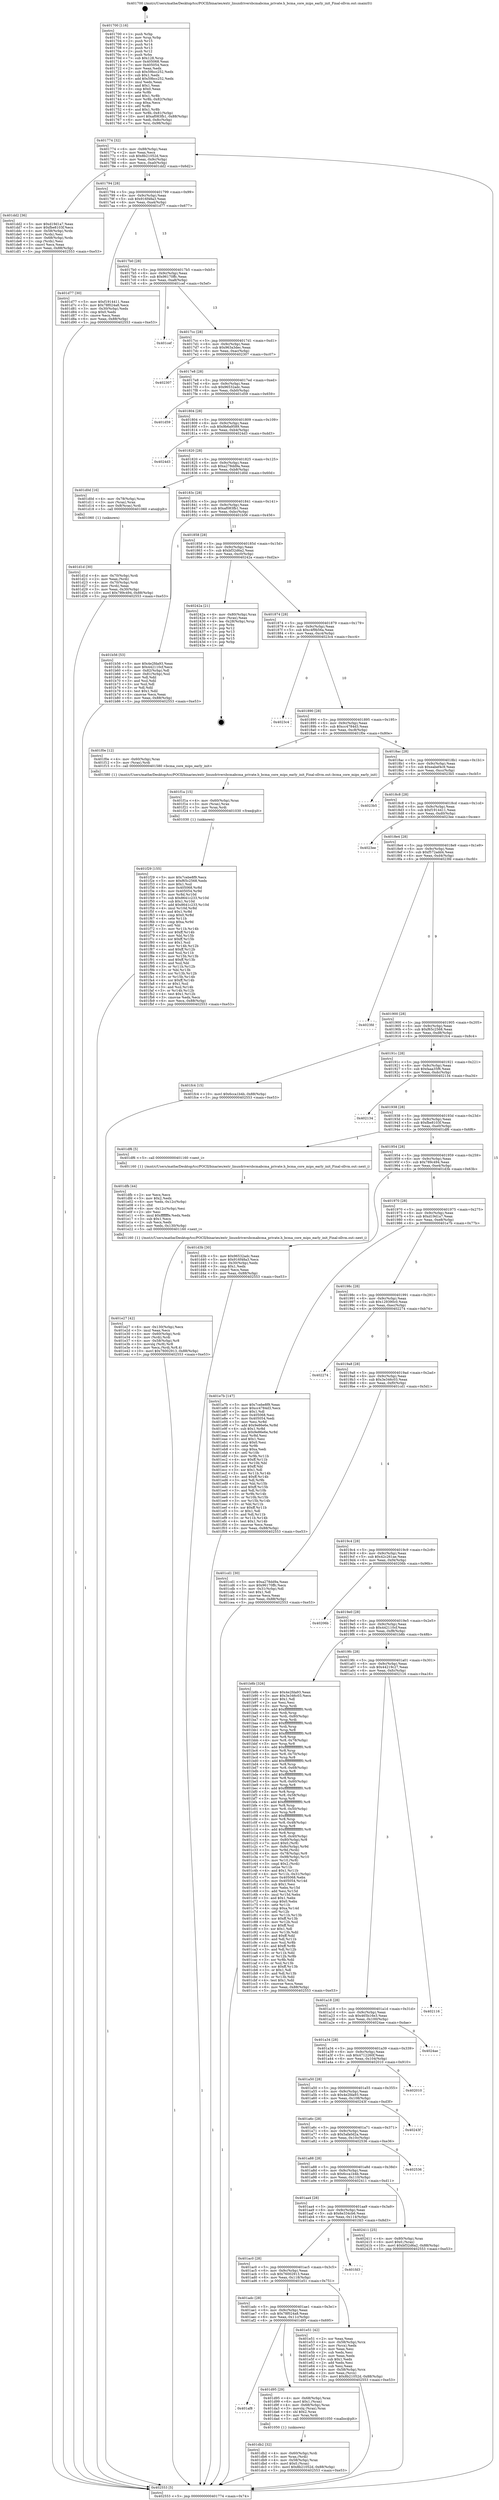 digraph "0x401700" {
  label = "0x401700 (/mnt/c/Users/mathe/Desktop/tcc/POCII/binaries/extr_linuxdriversbcmabcma_private.h_bcma_core_mips_early_init_Final-ollvm.out::main(0))"
  labelloc = "t"
  node[shape=record]

  Entry [label="",width=0.3,height=0.3,shape=circle,fillcolor=black,style=filled]
  "0x401774" [label="{
     0x401774 [32]\l
     | [instrs]\l
     &nbsp;&nbsp;0x401774 \<+6\>: mov -0x88(%rbp),%eax\l
     &nbsp;&nbsp;0x40177a \<+2\>: mov %eax,%ecx\l
     &nbsp;&nbsp;0x40177c \<+6\>: sub $0x8b21052d,%ecx\l
     &nbsp;&nbsp;0x401782 \<+6\>: mov %eax,-0x9c(%rbp)\l
     &nbsp;&nbsp;0x401788 \<+6\>: mov %ecx,-0xa0(%rbp)\l
     &nbsp;&nbsp;0x40178e \<+6\>: je 0000000000401dd2 \<main+0x6d2\>\l
  }"]
  "0x401dd2" [label="{
     0x401dd2 [36]\l
     | [instrs]\l
     &nbsp;&nbsp;0x401dd2 \<+5\>: mov $0xd19d1a7,%eax\l
     &nbsp;&nbsp;0x401dd7 \<+5\>: mov $0xfbe8103f,%ecx\l
     &nbsp;&nbsp;0x401ddc \<+4\>: mov -0x58(%rbp),%rdx\l
     &nbsp;&nbsp;0x401de0 \<+2\>: mov (%rdx),%esi\l
     &nbsp;&nbsp;0x401de2 \<+4\>: mov -0x68(%rbp),%rdx\l
     &nbsp;&nbsp;0x401de6 \<+2\>: cmp (%rdx),%esi\l
     &nbsp;&nbsp;0x401de8 \<+3\>: cmovl %ecx,%eax\l
     &nbsp;&nbsp;0x401deb \<+6\>: mov %eax,-0x88(%rbp)\l
     &nbsp;&nbsp;0x401df1 \<+5\>: jmp 0000000000402553 \<main+0xe53\>\l
  }"]
  "0x401794" [label="{
     0x401794 [28]\l
     | [instrs]\l
     &nbsp;&nbsp;0x401794 \<+5\>: jmp 0000000000401799 \<main+0x99\>\l
     &nbsp;&nbsp;0x401799 \<+6\>: mov -0x9c(%rbp),%eax\l
     &nbsp;&nbsp;0x40179f \<+5\>: sub $0x916f48a3,%eax\l
     &nbsp;&nbsp;0x4017a4 \<+6\>: mov %eax,-0xa4(%rbp)\l
     &nbsp;&nbsp;0x4017aa \<+6\>: je 0000000000401d77 \<main+0x677\>\l
  }"]
  Exit [label="",width=0.3,height=0.3,shape=circle,fillcolor=black,style=filled,peripheries=2]
  "0x401d77" [label="{
     0x401d77 [30]\l
     | [instrs]\l
     &nbsp;&nbsp;0x401d77 \<+5\>: mov $0xf1914411,%eax\l
     &nbsp;&nbsp;0x401d7c \<+5\>: mov $0x78f024a8,%ecx\l
     &nbsp;&nbsp;0x401d81 \<+3\>: mov -0x30(%rbp),%edx\l
     &nbsp;&nbsp;0x401d84 \<+3\>: cmp $0x0,%edx\l
     &nbsp;&nbsp;0x401d87 \<+3\>: cmove %ecx,%eax\l
     &nbsp;&nbsp;0x401d8a \<+6\>: mov %eax,-0x88(%rbp)\l
     &nbsp;&nbsp;0x401d90 \<+5\>: jmp 0000000000402553 \<main+0xe53\>\l
  }"]
  "0x4017b0" [label="{
     0x4017b0 [28]\l
     | [instrs]\l
     &nbsp;&nbsp;0x4017b0 \<+5\>: jmp 00000000004017b5 \<main+0xb5\>\l
     &nbsp;&nbsp;0x4017b5 \<+6\>: mov -0x9c(%rbp),%eax\l
     &nbsp;&nbsp;0x4017bb \<+5\>: sub $0x96170ffc,%eax\l
     &nbsp;&nbsp;0x4017c0 \<+6\>: mov %eax,-0xa8(%rbp)\l
     &nbsp;&nbsp;0x4017c6 \<+6\>: je 0000000000401cef \<main+0x5ef\>\l
  }"]
  "0x401f29" [label="{
     0x401f29 [155]\l
     | [instrs]\l
     &nbsp;&nbsp;0x401f29 \<+5\>: mov $0x7cebe8f9,%ecx\l
     &nbsp;&nbsp;0x401f2e \<+5\>: mov $0xf65c2568,%edx\l
     &nbsp;&nbsp;0x401f33 \<+3\>: mov $0x1,%sil\l
     &nbsp;&nbsp;0x401f36 \<+8\>: mov 0x405068,%r8d\l
     &nbsp;&nbsp;0x401f3e \<+8\>: mov 0x405054,%r9d\l
     &nbsp;&nbsp;0x401f46 \<+3\>: mov %r8d,%r10d\l
     &nbsp;&nbsp;0x401f49 \<+7\>: sub $0x8641c233,%r10d\l
     &nbsp;&nbsp;0x401f50 \<+4\>: sub $0x1,%r10d\l
     &nbsp;&nbsp;0x401f54 \<+7\>: add $0x8641c233,%r10d\l
     &nbsp;&nbsp;0x401f5b \<+4\>: imul %r10d,%r8d\l
     &nbsp;&nbsp;0x401f5f \<+4\>: and $0x1,%r8d\l
     &nbsp;&nbsp;0x401f63 \<+4\>: cmp $0x0,%r8d\l
     &nbsp;&nbsp;0x401f67 \<+4\>: sete %r11b\l
     &nbsp;&nbsp;0x401f6b \<+4\>: cmp $0xa,%r9d\l
     &nbsp;&nbsp;0x401f6f \<+3\>: setl %bl\l
     &nbsp;&nbsp;0x401f72 \<+3\>: mov %r11b,%r14b\l
     &nbsp;&nbsp;0x401f75 \<+4\>: xor $0xff,%r14b\l
     &nbsp;&nbsp;0x401f79 \<+3\>: mov %bl,%r15b\l
     &nbsp;&nbsp;0x401f7c \<+4\>: xor $0xff,%r15b\l
     &nbsp;&nbsp;0x401f80 \<+4\>: xor $0x1,%sil\l
     &nbsp;&nbsp;0x401f84 \<+3\>: mov %r14b,%r12b\l
     &nbsp;&nbsp;0x401f87 \<+4\>: and $0xff,%r12b\l
     &nbsp;&nbsp;0x401f8b \<+3\>: and %sil,%r11b\l
     &nbsp;&nbsp;0x401f8e \<+3\>: mov %r15b,%r13b\l
     &nbsp;&nbsp;0x401f91 \<+4\>: and $0xff,%r13b\l
     &nbsp;&nbsp;0x401f95 \<+3\>: and %sil,%bl\l
     &nbsp;&nbsp;0x401f98 \<+3\>: or %r11b,%r12b\l
     &nbsp;&nbsp;0x401f9b \<+3\>: or %bl,%r13b\l
     &nbsp;&nbsp;0x401f9e \<+3\>: xor %r13b,%r12b\l
     &nbsp;&nbsp;0x401fa1 \<+3\>: or %r15b,%r14b\l
     &nbsp;&nbsp;0x401fa4 \<+4\>: xor $0xff,%r14b\l
     &nbsp;&nbsp;0x401fa8 \<+4\>: or $0x1,%sil\l
     &nbsp;&nbsp;0x401fac \<+3\>: and %sil,%r14b\l
     &nbsp;&nbsp;0x401faf \<+3\>: or %r14b,%r12b\l
     &nbsp;&nbsp;0x401fb2 \<+4\>: test $0x1,%r12b\l
     &nbsp;&nbsp;0x401fb6 \<+3\>: cmovne %edx,%ecx\l
     &nbsp;&nbsp;0x401fb9 \<+6\>: mov %ecx,-0x88(%rbp)\l
     &nbsp;&nbsp;0x401fbf \<+5\>: jmp 0000000000402553 \<main+0xe53\>\l
  }"]
  "0x401cef" [label="{
     0x401cef\l
  }", style=dashed]
  "0x4017cc" [label="{
     0x4017cc [28]\l
     | [instrs]\l
     &nbsp;&nbsp;0x4017cc \<+5\>: jmp 00000000004017d1 \<main+0xd1\>\l
     &nbsp;&nbsp;0x4017d1 \<+6\>: mov -0x9c(%rbp),%eax\l
     &nbsp;&nbsp;0x4017d7 \<+5\>: sub $0x963a3dec,%eax\l
     &nbsp;&nbsp;0x4017dc \<+6\>: mov %eax,-0xac(%rbp)\l
     &nbsp;&nbsp;0x4017e2 \<+6\>: je 0000000000402307 \<main+0xc07\>\l
  }"]
  "0x401f1a" [label="{
     0x401f1a [15]\l
     | [instrs]\l
     &nbsp;&nbsp;0x401f1a \<+4\>: mov -0x60(%rbp),%rax\l
     &nbsp;&nbsp;0x401f1e \<+3\>: mov (%rax),%rax\l
     &nbsp;&nbsp;0x401f21 \<+3\>: mov %rax,%rdi\l
     &nbsp;&nbsp;0x401f24 \<+5\>: call 0000000000401030 \<free@plt\>\l
     | [calls]\l
     &nbsp;&nbsp;0x401030 \{1\} (unknown)\l
  }"]
  "0x402307" [label="{
     0x402307\l
  }", style=dashed]
  "0x4017e8" [label="{
     0x4017e8 [28]\l
     | [instrs]\l
     &nbsp;&nbsp;0x4017e8 \<+5\>: jmp 00000000004017ed \<main+0xed\>\l
     &nbsp;&nbsp;0x4017ed \<+6\>: mov -0x9c(%rbp),%eax\l
     &nbsp;&nbsp;0x4017f3 \<+5\>: sub $0x96532adc,%eax\l
     &nbsp;&nbsp;0x4017f8 \<+6\>: mov %eax,-0xb0(%rbp)\l
     &nbsp;&nbsp;0x4017fe \<+6\>: je 0000000000401d59 \<main+0x659\>\l
  }"]
  "0x401e27" [label="{
     0x401e27 [42]\l
     | [instrs]\l
     &nbsp;&nbsp;0x401e27 \<+6\>: mov -0x130(%rbp),%ecx\l
     &nbsp;&nbsp;0x401e2d \<+3\>: imul %eax,%ecx\l
     &nbsp;&nbsp;0x401e30 \<+4\>: mov -0x60(%rbp),%rdi\l
     &nbsp;&nbsp;0x401e34 \<+3\>: mov (%rdi),%rdi\l
     &nbsp;&nbsp;0x401e37 \<+4\>: mov -0x58(%rbp),%r8\l
     &nbsp;&nbsp;0x401e3b \<+3\>: movslq (%r8),%r8\l
     &nbsp;&nbsp;0x401e3e \<+4\>: mov %ecx,(%rdi,%r8,4)\l
     &nbsp;&nbsp;0x401e42 \<+10\>: movl $0x76002913,-0x88(%rbp)\l
     &nbsp;&nbsp;0x401e4c \<+5\>: jmp 0000000000402553 \<main+0xe53\>\l
  }"]
  "0x401d59" [label="{
     0x401d59\l
  }", style=dashed]
  "0x401804" [label="{
     0x401804 [28]\l
     | [instrs]\l
     &nbsp;&nbsp;0x401804 \<+5\>: jmp 0000000000401809 \<main+0x109\>\l
     &nbsp;&nbsp;0x401809 \<+6\>: mov -0x9c(%rbp),%eax\l
     &nbsp;&nbsp;0x40180f \<+5\>: sub $0x9b6a9589,%eax\l
     &nbsp;&nbsp;0x401814 \<+6\>: mov %eax,-0xb4(%rbp)\l
     &nbsp;&nbsp;0x40181a \<+6\>: je 00000000004024d3 \<main+0xdd3\>\l
  }"]
  "0x401dfb" [label="{
     0x401dfb [44]\l
     | [instrs]\l
     &nbsp;&nbsp;0x401dfb \<+2\>: xor %ecx,%ecx\l
     &nbsp;&nbsp;0x401dfd \<+5\>: mov $0x2,%edx\l
     &nbsp;&nbsp;0x401e02 \<+6\>: mov %edx,-0x12c(%rbp)\l
     &nbsp;&nbsp;0x401e08 \<+1\>: cltd\l
     &nbsp;&nbsp;0x401e09 \<+6\>: mov -0x12c(%rbp),%esi\l
     &nbsp;&nbsp;0x401e0f \<+2\>: idiv %esi\l
     &nbsp;&nbsp;0x401e11 \<+6\>: imul $0xfffffffe,%edx,%edx\l
     &nbsp;&nbsp;0x401e17 \<+3\>: sub $0x1,%ecx\l
     &nbsp;&nbsp;0x401e1a \<+2\>: sub %ecx,%edx\l
     &nbsp;&nbsp;0x401e1c \<+6\>: mov %edx,-0x130(%rbp)\l
     &nbsp;&nbsp;0x401e22 \<+5\>: call 0000000000401160 \<next_i\>\l
     | [calls]\l
     &nbsp;&nbsp;0x401160 \{1\} (/mnt/c/Users/mathe/Desktop/tcc/POCII/binaries/extr_linuxdriversbcmabcma_private.h_bcma_core_mips_early_init_Final-ollvm.out::next_i)\l
  }"]
  "0x4024d3" [label="{
     0x4024d3\l
  }", style=dashed]
  "0x401820" [label="{
     0x401820 [28]\l
     | [instrs]\l
     &nbsp;&nbsp;0x401820 \<+5\>: jmp 0000000000401825 \<main+0x125\>\l
     &nbsp;&nbsp;0x401825 \<+6\>: mov -0x9c(%rbp),%eax\l
     &nbsp;&nbsp;0x40182b \<+5\>: sub $0xa278dd9a,%eax\l
     &nbsp;&nbsp;0x401830 \<+6\>: mov %eax,-0xb8(%rbp)\l
     &nbsp;&nbsp;0x401836 \<+6\>: je 0000000000401d0d \<main+0x60d\>\l
  }"]
  "0x401db2" [label="{
     0x401db2 [32]\l
     | [instrs]\l
     &nbsp;&nbsp;0x401db2 \<+4\>: mov -0x60(%rbp),%rdi\l
     &nbsp;&nbsp;0x401db6 \<+3\>: mov %rax,(%rdi)\l
     &nbsp;&nbsp;0x401db9 \<+4\>: mov -0x58(%rbp),%rax\l
     &nbsp;&nbsp;0x401dbd \<+6\>: movl $0x0,(%rax)\l
     &nbsp;&nbsp;0x401dc3 \<+10\>: movl $0x8b21052d,-0x88(%rbp)\l
     &nbsp;&nbsp;0x401dcd \<+5\>: jmp 0000000000402553 \<main+0xe53\>\l
  }"]
  "0x401d0d" [label="{
     0x401d0d [16]\l
     | [instrs]\l
     &nbsp;&nbsp;0x401d0d \<+4\>: mov -0x78(%rbp),%rax\l
     &nbsp;&nbsp;0x401d11 \<+3\>: mov (%rax),%rax\l
     &nbsp;&nbsp;0x401d14 \<+4\>: mov 0x8(%rax),%rdi\l
     &nbsp;&nbsp;0x401d18 \<+5\>: call 0000000000401060 \<atoi@plt\>\l
     | [calls]\l
     &nbsp;&nbsp;0x401060 \{1\} (unknown)\l
  }"]
  "0x40183c" [label="{
     0x40183c [28]\l
     | [instrs]\l
     &nbsp;&nbsp;0x40183c \<+5\>: jmp 0000000000401841 \<main+0x141\>\l
     &nbsp;&nbsp;0x401841 \<+6\>: mov -0x9c(%rbp),%eax\l
     &nbsp;&nbsp;0x401847 \<+5\>: sub $0xaf083fb1,%eax\l
     &nbsp;&nbsp;0x40184c \<+6\>: mov %eax,-0xbc(%rbp)\l
     &nbsp;&nbsp;0x401852 \<+6\>: je 0000000000401b56 \<main+0x456\>\l
  }"]
  "0x401af8" [label="{
     0x401af8\l
  }", style=dashed]
  "0x401b56" [label="{
     0x401b56 [53]\l
     | [instrs]\l
     &nbsp;&nbsp;0x401b56 \<+5\>: mov $0x4e2fda93,%eax\l
     &nbsp;&nbsp;0x401b5b \<+5\>: mov $0x442110cf,%ecx\l
     &nbsp;&nbsp;0x401b60 \<+6\>: mov -0x82(%rbp),%dl\l
     &nbsp;&nbsp;0x401b66 \<+7\>: mov -0x81(%rbp),%sil\l
     &nbsp;&nbsp;0x401b6d \<+3\>: mov %dl,%dil\l
     &nbsp;&nbsp;0x401b70 \<+3\>: and %sil,%dil\l
     &nbsp;&nbsp;0x401b73 \<+3\>: xor %sil,%dl\l
     &nbsp;&nbsp;0x401b76 \<+3\>: or %dl,%dil\l
     &nbsp;&nbsp;0x401b79 \<+4\>: test $0x1,%dil\l
     &nbsp;&nbsp;0x401b7d \<+3\>: cmovne %ecx,%eax\l
     &nbsp;&nbsp;0x401b80 \<+6\>: mov %eax,-0x88(%rbp)\l
     &nbsp;&nbsp;0x401b86 \<+5\>: jmp 0000000000402553 \<main+0xe53\>\l
  }"]
  "0x401858" [label="{
     0x401858 [28]\l
     | [instrs]\l
     &nbsp;&nbsp;0x401858 \<+5\>: jmp 000000000040185d \<main+0x15d\>\l
     &nbsp;&nbsp;0x40185d \<+6\>: mov -0x9c(%rbp),%eax\l
     &nbsp;&nbsp;0x401863 \<+5\>: sub $0xbf32d6a2,%eax\l
     &nbsp;&nbsp;0x401868 \<+6\>: mov %eax,-0xc0(%rbp)\l
     &nbsp;&nbsp;0x40186e \<+6\>: je 000000000040242a \<main+0xd2a\>\l
  }"]
  "0x402553" [label="{
     0x402553 [5]\l
     | [instrs]\l
     &nbsp;&nbsp;0x402553 \<+5\>: jmp 0000000000401774 \<main+0x74\>\l
  }"]
  "0x401700" [label="{
     0x401700 [116]\l
     | [instrs]\l
     &nbsp;&nbsp;0x401700 \<+1\>: push %rbp\l
     &nbsp;&nbsp;0x401701 \<+3\>: mov %rsp,%rbp\l
     &nbsp;&nbsp;0x401704 \<+2\>: push %r15\l
     &nbsp;&nbsp;0x401706 \<+2\>: push %r14\l
     &nbsp;&nbsp;0x401708 \<+2\>: push %r13\l
     &nbsp;&nbsp;0x40170a \<+2\>: push %r12\l
     &nbsp;&nbsp;0x40170c \<+1\>: push %rbx\l
     &nbsp;&nbsp;0x40170d \<+7\>: sub $0x128,%rsp\l
     &nbsp;&nbsp;0x401714 \<+7\>: mov 0x405068,%eax\l
     &nbsp;&nbsp;0x40171b \<+7\>: mov 0x405054,%ecx\l
     &nbsp;&nbsp;0x401722 \<+2\>: mov %eax,%edx\l
     &nbsp;&nbsp;0x401724 \<+6\>: sub $0x59bcc252,%edx\l
     &nbsp;&nbsp;0x40172a \<+3\>: sub $0x1,%edx\l
     &nbsp;&nbsp;0x40172d \<+6\>: add $0x59bcc252,%edx\l
     &nbsp;&nbsp;0x401733 \<+3\>: imul %edx,%eax\l
     &nbsp;&nbsp;0x401736 \<+3\>: and $0x1,%eax\l
     &nbsp;&nbsp;0x401739 \<+3\>: cmp $0x0,%eax\l
     &nbsp;&nbsp;0x40173c \<+4\>: sete %r8b\l
     &nbsp;&nbsp;0x401740 \<+4\>: and $0x1,%r8b\l
     &nbsp;&nbsp;0x401744 \<+7\>: mov %r8b,-0x82(%rbp)\l
     &nbsp;&nbsp;0x40174b \<+3\>: cmp $0xa,%ecx\l
     &nbsp;&nbsp;0x40174e \<+4\>: setl %r8b\l
     &nbsp;&nbsp;0x401752 \<+4\>: and $0x1,%r8b\l
     &nbsp;&nbsp;0x401756 \<+7\>: mov %r8b,-0x81(%rbp)\l
     &nbsp;&nbsp;0x40175d \<+10\>: movl $0xaf083fb1,-0x88(%rbp)\l
     &nbsp;&nbsp;0x401767 \<+6\>: mov %edi,-0x8c(%rbp)\l
     &nbsp;&nbsp;0x40176d \<+7\>: mov %rsi,-0x98(%rbp)\l
  }"]
  "0x401d95" [label="{
     0x401d95 [29]\l
     | [instrs]\l
     &nbsp;&nbsp;0x401d95 \<+4\>: mov -0x68(%rbp),%rax\l
     &nbsp;&nbsp;0x401d99 \<+6\>: movl $0x1,(%rax)\l
     &nbsp;&nbsp;0x401d9f \<+4\>: mov -0x68(%rbp),%rax\l
     &nbsp;&nbsp;0x401da3 \<+3\>: movslq (%rax),%rax\l
     &nbsp;&nbsp;0x401da6 \<+4\>: shl $0x2,%rax\l
     &nbsp;&nbsp;0x401daa \<+3\>: mov %rax,%rdi\l
     &nbsp;&nbsp;0x401dad \<+5\>: call 0000000000401050 \<malloc@plt\>\l
     | [calls]\l
     &nbsp;&nbsp;0x401050 \{1\} (unknown)\l
  }"]
  "0x40242a" [label="{
     0x40242a [21]\l
     | [instrs]\l
     &nbsp;&nbsp;0x40242a \<+4\>: mov -0x80(%rbp),%rax\l
     &nbsp;&nbsp;0x40242e \<+2\>: mov (%rax),%eax\l
     &nbsp;&nbsp;0x402430 \<+4\>: lea -0x28(%rbp),%rsp\l
     &nbsp;&nbsp;0x402434 \<+1\>: pop %rbx\l
     &nbsp;&nbsp;0x402435 \<+2\>: pop %r12\l
     &nbsp;&nbsp;0x402437 \<+2\>: pop %r13\l
     &nbsp;&nbsp;0x402439 \<+2\>: pop %r14\l
     &nbsp;&nbsp;0x40243b \<+2\>: pop %r15\l
     &nbsp;&nbsp;0x40243d \<+1\>: pop %rbp\l
     &nbsp;&nbsp;0x40243e \<+1\>: ret\l
  }"]
  "0x401874" [label="{
     0x401874 [28]\l
     | [instrs]\l
     &nbsp;&nbsp;0x401874 \<+5\>: jmp 0000000000401879 \<main+0x179\>\l
     &nbsp;&nbsp;0x401879 \<+6\>: mov -0x9c(%rbp),%eax\l
     &nbsp;&nbsp;0x40187f \<+5\>: sub $0xc4f9b56a,%eax\l
     &nbsp;&nbsp;0x401884 \<+6\>: mov %eax,-0xc4(%rbp)\l
     &nbsp;&nbsp;0x40188a \<+6\>: je 00000000004023c4 \<main+0xcc4\>\l
  }"]
  "0x401adc" [label="{
     0x401adc [28]\l
     | [instrs]\l
     &nbsp;&nbsp;0x401adc \<+5\>: jmp 0000000000401ae1 \<main+0x3e1\>\l
     &nbsp;&nbsp;0x401ae1 \<+6\>: mov -0x9c(%rbp),%eax\l
     &nbsp;&nbsp;0x401ae7 \<+5\>: sub $0x78f024a8,%eax\l
     &nbsp;&nbsp;0x401aec \<+6\>: mov %eax,-0x11c(%rbp)\l
     &nbsp;&nbsp;0x401af2 \<+6\>: je 0000000000401d95 \<main+0x695\>\l
  }"]
  "0x4023c4" [label="{
     0x4023c4\l
  }", style=dashed]
  "0x401890" [label="{
     0x401890 [28]\l
     | [instrs]\l
     &nbsp;&nbsp;0x401890 \<+5\>: jmp 0000000000401895 \<main+0x195\>\l
     &nbsp;&nbsp;0x401895 \<+6\>: mov -0x9c(%rbp),%eax\l
     &nbsp;&nbsp;0x40189b \<+5\>: sub $0xcc4784d3,%eax\l
     &nbsp;&nbsp;0x4018a0 \<+6\>: mov %eax,-0xc8(%rbp)\l
     &nbsp;&nbsp;0x4018a6 \<+6\>: je 0000000000401f0e \<main+0x80e\>\l
  }"]
  "0x401e51" [label="{
     0x401e51 [42]\l
     | [instrs]\l
     &nbsp;&nbsp;0x401e51 \<+2\>: xor %eax,%eax\l
     &nbsp;&nbsp;0x401e53 \<+4\>: mov -0x58(%rbp),%rcx\l
     &nbsp;&nbsp;0x401e57 \<+2\>: mov (%rcx),%edx\l
     &nbsp;&nbsp;0x401e59 \<+2\>: mov %eax,%esi\l
     &nbsp;&nbsp;0x401e5b \<+2\>: sub %edx,%esi\l
     &nbsp;&nbsp;0x401e5d \<+2\>: mov %eax,%edx\l
     &nbsp;&nbsp;0x401e5f \<+3\>: sub $0x1,%edx\l
     &nbsp;&nbsp;0x401e62 \<+2\>: add %edx,%esi\l
     &nbsp;&nbsp;0x401e64 \<+2\>: sub %esi,%eax\l
     &nbsp;&nbsp;0x401e66 \<+4\>: mov -0x58(%rbp),%rcx\l
     &nbsp;&nbsp;0x401e6a \<+2\>: mov %eax,(%rcx)\l
     &nbsp;&nbsp;0x401e6c \<+10\>: movl $0x8b21052d,-0x88(%rbp)\l
     &nbsp;&nbsp;0x401e76 \<+5\>: jmp 0000000000402553 \<main+0xe53\>\l
  }"]
  "0x401f0e" [label="{
     0x401f0e [12]\l
     | [instrs]\l
     &nbsp;&nbsp;0x401f0e \<+4\>: mov -0x60(%rbp),%rax\l
     &nbsp;&nbsp;0x401f12 \<+3\>: mov (%rax),%rdi\l
     &nbsp;&nbsp;0x401f15 \<+5\>: call 0000000000401580 \<bcma_core_mips_early_init\>\l
     | [calls]\l
     &nbsp;&nbsp;0x401580 \{1\} (/mnt/c/Users/mathe/Desktop/tcc/POCII/binaries/extr_linuxdriversbcmabcma_private.h_bcma_core_mips_early_init_Final-ollvm.out::bcma_core_mips_early_init)\l
  }"]
  "0x4018ac" [label="{
     0x4018ac [28]\l
     | [instrs]\l
     &nbsp;&nbsp;0x4018ac \<+5\>: jmp 00000000004018b1 \<main+0x1b1\>\l
     &nbsp;&nbsp;0x4018b1 \<+6\>: mov -0x9c(%rbp),%eax\l
     &nbsp;&nbsp;0x4018b7 \<+5\>: sub $0xeabef4c9,%eax\l
     &nbsp;&nbsp;0x4018bc \<+6\>: mov %eax,-0xcc(%rbp)\l
     &nbsp;&nbsp;0x4018c2 \<+6\>: je 00000000004023b5 \<main+0xcb5\>\l
  }"]
  "0x401ac0" [label="{
     0x401ac0 [28]\l
     | [instrs]\l
     &nbsp;&nbsp;0x401ac0 \<+5\>: jmp 0000000000401ac5 \<main+0x3c5\>\l
     &nbsp;&nbsp;0x401ac5 \<+6\>: mov -0x9c(%rbp),%eax\l
     &nbsp;&nbsp;0x401acb \<+5\>: sub $0x76002913,%eax\l
     &nbsp;&nbsp;0x401ad0 \<+6\>: mov %eax,-0x118(%rbp)\l
     &nbsp;&nbsp;0x401ad6 \<+6\>: je 0000000000401e51 \<main+0x751\>\l
  }"]
  "0x4023b5" [label="{
     0x4023b5\l
  }", style=dashed]
  "0x4018c8" [label="{
     0x4018c8 [28]\l
     | [instrs]\l
     &nbsp;&nbsp;0x4018c8 \<+5\>: jmp 00000000004018cd \<main+0x1cd\>\l
     &nbsp;&nbsp;0x4018cd \<+6\>: mov -0x9c(%rbp),%eax\l
     &nbsp;&nbsp;0x4018d3 \<+5\>: sub $0xf1914411,%eax\l
     &nbsp;&nbsp;0x4018d8 \<+6\>: mov %eax,-0xd0(%rbp)\l
     &nbsp;&nbsp;0x4018de \<+6\>: je 00000000004023ee \<main+0xcee\>\l
  }"]
  "0x401fd3" [label="{
     0x401fd3\l
  }", style=dashed]
  "0x4023ee" [label="{
     0x4023ee\l
  }", style=dashed]
  "0x4018e4" [label="{
     0x4018e4 [28]\l
     | [instrs]\l
     &nbsp;&nbsp;0x4018e4 \<+5\>: jmp 00000000004018e9 \<main+0x1e9\>\l
     &nbsp;&nbsp;0x4018e9 \<+6\>: mov -0x9c(%rbp),%eax\l
     &nbsp;&nbsp;0x4018ef \<+5\>: sub $0xf572add4,%eax\l
     &nbsp;&nbsp;0x4018f4 \<+6\>: mov %eax,-0xd4(%rbp)\l
     &nbsp;&nbsp;0x4018fa \<+6\>: je 00000000004023fd \<main+0xcfd\>\l
  }"]
  "0x401aa4" [label="{
     0x401aa4 [28]\l
     | [instrs]\l
     &nbsp;&nbsp;0x401aa4 \<+5\>: jmp 0000000000401aa9 \<main+0x3a9\>\l
     &nbsp;&nbsp;0x401aa9 \<+6\>: mov -0x9c(%rbp),%eax\l
     &nbsp;&nbsp;0x401aaf \<+5\>: sub $0x6e334cb6,%eax\l
     &nbsp;&nbsp;0x401ab4 \<+6\>: mov %eax,-0x114(%rbp)\l
     &nbsp;&nbsp;0x401aba \<+6\>: je 0000000000401fd3 \<main+0x8d3\>\l
  }"]
  "0x4023fd" [label="{
     0x4023fd\l
  }", style=dashed]
  "0x401900" [label="{
     0x401900 [28]\l
     | [instrs]\l
     &nbsp;&nbsp;0x401900 \<+5\>: jmp 0000000000401905 \<main+0x205\>\l
     &nbsp;&nbsp;0x401905 \<+6\>: mov -0x9c(%rbp),%eax\l
     &nbsp;&nbsp;0x40190b \<+5\>: sub $0xf65c2568,%eax\l
     &nbsp;&nbsp;0x401910 \<+6\>: mov %eax,-0xd8(%rbp)\l
     &nbsp;&nbsp;0x401916 \<+6\>: je 0000000000401fc4 \<main+0x8c4\>\l
  }"]
  "0x402411" [label="{
     0x402411 [25]\l
     | [instrs]\l
     &nbsp;&nbsp;0x402411 \<+4\>: mov -0x80(%rbp),%rax\l
     &nbsp;&nbsp;0x402415 \<+6\>: movl $0x0,(%rax)\l
     &nbsp;&nbsp;0x40241b \<+10\>: movl $0xbf32d6a2,-0x88(%rbp)\l
     &nbsp;&nbsp;0x402425 \<+5\>: jmp 0000000000402553 \<main+0xe53\>\l
  }"]
  "0x401fc4" [label="{
     0x401fc4 [15]\l
     | [instrs]\l
     &nbsp;&nbsp;0x401fc4 \<+10\>: movl $0x6cca1b4b,-0x88(%rbp)\l
     &nbsp;&nbsp;0x401fce \<+5\>: jmp 0000000000402553 \<main+0xe53\>\l
  }"]
  "0x40191c" [label="{
     0x40191c [28]\l
     | [instrs]\l
     &nbsp;&nbsp;0x40191c \<+5\>: jmp 0000000000401921 \<main+0x221\>\l
     &nbsp;&nbsp;0x401921 \<+6\>: mov -0x9c(%rbp),%eax\l
     &nbsp;&nbsp;0x401927 \<+5\>: sub $0xfaaa35f6,%eax\l
     &nbsp;&nbsp;0x40192c \<+6\>: mov %eax,-0xdc(%rbp)\l
     &nbsp;&nbsp;0x401932 \<+6\>: je 0000000000402134 \<main+0xa34\>\l
  }"]
  "0x401a88" [label="{
     0x401a88 [28]\l
     | [instrs]\l
     &nbsp;&nbsp;0x401a88 \<+5\>: jmp 0000000000401a8d \<main+0x38d\>\l
     &nbsp;&nbsp;0x401a8d \<+6\>: mov -0x9c(%rbp),%eax\l
     &nbsp;&nbsp;0x401a93 \<+5\>: sub $0x6cca1b4b,%eax\l
     &nbsp;&nbsp;0x401a98 \<+6\>: mov %eax,-0x110(%rbp)\l
     &nbsp;&nbsp;0x401a9e \<+6\>: je 0000000000402411 \<main+0xd11\>\l
  }"]
  "0x402134" [label="{
     0x402134\l
  }", style=dashed]
  "0x401938" [label="{
     0x401938 [28]\l
     | [instrs]\l
     &nbsp;&nbsp;0x401938 \<+5\>: jmp 000000000040193d \<main+0x23d\>\l
     &nbsp;&nbsp;0x40193d \<+6\>: mov -0x9c(%rbp),%eax\l
     &nbsp;&nbsp;0x401943 \<+5\>: sub $0xfbe8103f,%eax\l
     &nbsp;&nbsp;0x401948 \<+6\>: mov %eax,-0xe0(%rbp)\l
     &nbsp;&nbsp;0x40194e \<+6\>: je 0000000000401df6 \<main+0x6f6\>\l
  }"]
  "0x402536" [label="{
     0x402536\l
  }", style=dashed]
  "0x401df6" [label="{
     0x401df6 [5]\l
     | [instrs]\l
     &nbsp;&nbsp;0x401df6 \<+5\>: call 0000000000401160 \<next_i\>\l
     | [calls]\l
     &nbsp;&nbsp;0x401160 \{1\} (/mnt/c/Users/mathe/Desktop/tcc/POCII/binaries/extr_linuxdriversbcmabcma_private.h_bcma_core_mips_early_init_Final-ollvm.out::next_i)\l
  }"]
  "0x401954" [label="{
     0x401954 [28]\l
     | [instrs]\l
     &nbsp;&nbsp;0x401954 \<+5\>: jmp 0000000000401959 \<main+0x259\>\l
     &nbsp;&nbsp;0x401959 \<+6\>: mov -0x9c(%rbp),%eax\l
     &nbsp;&nbsp;0x40195f \<+5\>: sub $0x789c494,%eax\l
     &nbsp;&nbsp;0x401964 \<+6\>: mov %eax,-0xe4(%rbp)\l
     &nbsp;&nbsp;0x40196a \<+6\>: je 0000000000401d3b \<main+0x63b\>\l
  }"]
  "0x401a6c" [label="{
     0x401a6c [28]\l
     | [instrs]\l
     &nbsp;&nbsp;0x401a6c \<+5\>: jmp 0000000000401a71 \<main+0x371\>\l
     &nbsp;&nbsp;0x401a71 \<+6\>: mov -0x9c(%rbp),%eax\l
     &nbsp;&nbsp;0x401a77 \<+5\>: sub $0x5afa0d2a,%eax\l
     &nbsp;&nbsp;0x401a7c \<+6\>: mov %eax,-0x10c(%rbp)\l
     &nbsp;&nbsp;0x401a82 \<+6\>: je 0000000000402536 \<main+0xe36\>\l
  }"]
  "0x401d3b" [label="{
     0x401d3b [30]\l
     | [instrs]\l
     &nbsp;&nbsp;0x401d3b \<+5\>: mov $0x96532adc,%eax\l
     &nbsp;&nbsp;0x401d40 \<+5\>: mov $0x916f48a3,%ecx\l
     &nbsp;&nbsp;0x401d45 \<+3\>: mov -0x30(%rbp),%edx\l
     &nbsp;&nbsp;0x401d48 \<+3\>: cmp $0x1,%edx\l
     &nbsp;&nbsp;0x401d4b \<+3\>: cmovl %ecx,%eax\l
     &nbsp;&nbsp;0x401d4e \<+6\>: mov %eax,-0x88(%rbp)\l
     &nbsp;&nbsp;0x401d54 \<+5\>: jmp 0000000000402553 \<main+0xe53\>\l
  }"]
  "0x401970" [label="{
     0x401970 [28]\l
     | [instrs]\l
     &nbsp;&nbsp;0x401970 \<+5\>: jmp 0000000000401975 \<main+0x275\>\l
     &nbsp;&nbsp;0x401975 \<+6\>: mov -0x9c(%rbp),%eax\l
     &nbsp;&nbsp;0x40197b \<+5\>: sub $0xd19d1a7,%eax\l
     &nbsp;&nbsp;0x401980 \<+6\>: mov %eax,-0xe8(%rbp)\l
     &nbsp;&nbsp;0x401986 \<+6\>: je 0000000000401e7b \<main+0x77b\>\l
  }"]
  "0x40243f" [label="{
     0x40243f\l
  }", style=dashed]
  "0x401e7b" [label="{
     0x401e7b [147]\l
     | [instrs]\l
     &nbsp;&nbsp;0x401e7b \<+5\>: mov $0x7cebe8f9,%eax\l
     &nbsp;&nbsp;0x401e80 \<+5\>: mov $0xcc4784d3,%ecx\l
     &nbsp;&nbsp;0x401e85 \<+2\>: mov $0x1,%dl\l
     &nbsp;&nbsp;0x401e87 \<+7\>: mov 0x405068,%esi\l
     &nbsp;&nbsp;0x401e8e \<+7\>: mov 0x405054,%edi\l
     &nbsp;&nbsp;0x401e95 \<+3\>: mov %esi,%r8d\l
     &nbsp;&nbsp;0x401e98 \<+7\>: add $0x9e86e6e,%r8d\l
     &nbsp;&nbsp;0x401e9f \<+4\>: sub $0x1,%r8d\l
     &nbsp;&nbsp;0x401ea3 \<+7\>: sub $0x9e86e6e,%r8d\l
     &nbsp;&nbsp;0x401eaa \<+4\>: imul %r8d,%esi\l
     &nbsp;&nbsp;0x401eae \<+3\>: and $0x1,%esi\l
     &nbsp;&nbsp;0x401eb1 \<+3\>: cmp $0x0,%esi\l
     &nbsp;&nbsp;0x401eb4 \<+4\>: sete %r9b\l
     &nbsp;&nbsp;0x401eb8 \<+3\>: cmp $0xa,%edi\l
     &nbsp;&nbsp;0x401ebb \<+4\>: setl %r10b\l
     &nbsp;&nbsp;0x401ebf \<+3\>: mov %r9b,%r11b\l
     &nbsp;&nbsp;0x401ec2 \<+4\>: xor $0xff,%r11b\l
     &nbsp;&nbsp;0x401ec6 \<+3\>: mov %r10b,%bl\l
     &nbsp;&nbsp;0x401ec9 \<+3\>: xor $0xff,%bl\l
     &nbsp;&nbsp;0x401ecc \<+3\>: xor $0x1,%dl\l
     &nbsp;&nbsp;0x401ecf \<+3\>: mov %r11b,%r14b\l
     &nbsp;&nbsp;0x401ed2 \<+4\>: and $0xff,%r14b\l
     &nbsp;&nbsp;0x401ed6 \<+3\>: and %dl,%r9b\l
     &nbsp;&nbsp;0x401ed9 \<+3\>: mov %bl,%r15b\l
     &nbsp;&nbsp;0x401edc \<+4\>: and $0xff,%r15b\l
     &nbsp;&nbsp;0x401ee0 \<+3\>: and %dl,%r10b\l
     &nbsp;&nbsp;0x401ee3 \<+3\>: or %r9b,%r14b\l
     &nbsp;&nbsp;0x401ee6 \<+3\>: or %r10b,%r15b\l
     &nbsp;&nbsp;0x401ee9 \<+3\>: xor %r15b,%r14b\l
     &nbsp;&nbsp;0x401eec \<+3\>: or %bl,%r11b\l
     &nbsp;&nbsp;0x401eef \<+4\>: xor $0xff,%r11b\l
     &nbsp;&nbsp;0x401ef3 \<+3\>: or $0x1,%dl\l
     &nbsp;&nbsp;0x401ef6 \<+3\>: and %dl,%r11b\l
     &nbsp;&nbsp;0x401ef9 \<+3\>: or %r11b,%r14b\l
     &nbsp;&nbsp;0x401efc \<+4\>: test $0x1,%r14b\l
     &nbsp;&nbsp;0x401f00 \<+3\>: cmovne %ecx,%eax\l
     &nbsp;&nbsp;0x401f03 \<+6\>: mov %eax,-0x88(%rbp)\l
     &nbsp;&nbsp;0x401f09 \<+5\>: jmp 0000000000402553 \<main+0xe53\>\l
  }"]
  "0x40198c" [label="{
     0x40198c [28]\l
     | [instrs]\l
     &nbsp;&nbsp;0x40198c \<+5\>: jmp 0000000000401991 \<main+0x291\>\l
     &nbsp;&nbsp;0x401991 \<+6\>: mov -0x9c(%rbp),%eax\l
     &nbsp;&nbsp;0x401997 \<+5\>: sub $0x129390c0,%eax\l
     &nbsp;&nbsp;0x40199c \<+6\>: mov %eax,-0xec(%rbp)\l
     &nbsp;&nbsp;0x4019a2 \<+6\>: je 0000000000402274 \<main+0xb74\>\l
  }"]
  "0x401a50" [label="{
     0x401a50 [28]\l
     | [instrs]\l
     &nbsp;&nbsp;0x401a50 \<+5\>: jmp 0000000000401a55 \<main+0x355\>\l
     &nbsp;&nbsp;0x401a55 \<+6\>: mov -0x9c(%rbp),%eax\l
     &nbsp;&nbsp;0x401a5b \<+5\>: sub $0x4e2fda93,%eax\l
     &nbsp;&nbsp;0x401a60 \<+6\>: mov %eax,-0x108(%rbp)\l
     &nbsp;&nbsp;0x401a66 \<+6\>: je 000000000040243f \<main+0xd3f\>\l
  }"]
  "0x402274" [label="{
     0x402274\l
  }", style=dashed]
  "0x4019a8" [label="{
     0x4019a8 [28]\l
     | [instrs]\l
     &nbsp;&nbsp;0x4019a8 \<+5\>: jmp 00000000004019ad \<main+0x2ad\>\l
     &nbsp;&nbsp;0x4019ad \<+6\>: mov -0x9c(%rbp),%eax\l
     &nbsp;&nbsp;0x4019b3 \<+5\>: sub $0x3e346c03,%eax\l
     &nbsp;&nbsp;0x4019b8 \<+6\>: mov %eax,-0xf0(%rbp)\l
     &nbsp;&nbsp;0x4019be \<+6\>: je 0000000000401cd1 \<main+0x5d1\>\l
  }"]
  "0x402010" [label="{
     0x402010\l
  }", style=dashed]
  "0x401cd1" [label="{
     0x401cd1 [30]\l
     | [instrs]\l
     &nbsp;&nbsp;0x401cd1 \<+5\>: mov $0xa278dd9a,%eax\l
     &nbsp;&nbsp;0x401cd6 \<+5\>: mov $0x96170ffc,%ecx\l
     &nbsp;&nbsp;0x401cdb \<+3\>: mov -0x31(%rbp),%dl\l
     &nbsp;&nbsp;0x401cde \<+3\>: test $0x1,%dl\l
     &nbsp;&nbsp;0x401ce1 \<+3\>: cmovne %ecx,%eax\l
     &nbsp;&nbsp;0x401ce4 \<+6\>: mov %eax,-0x88(%rbp)\l
     &nbsp;&nbsp;0x401cea \<+5\>: jmp 0000000000402553 \<main+0xe53\>\l
  }"]
  "0x4019c4" [label="{
     0x4019c4 [28]\l
     | [instrs]\l
     &nbsp;&nbsp;0x4019c4 \<+5\>: jmp 00000000004019c9 \<main+0x2c9\>\l
     &nbsp;&nbsp;0x4019c9 \<+6\>: mov -0x9c(%rbp),%eax\l
     &nbsp;&nbsp;0x4019cf \<+5\>: sub $0x42c261ae,%eax\l
     &nbsp;&nbsp;0x4019d4 \<+6\>: mov %eax,-0xf4(%rbp)\l
     &nbsp;&nbsp;0x4019da \<+6\>: je 000000000040206b \<main+0x96b\>\l
  }"]
  "0x401a34" [label="{
     0x401a34 [28]\l
     | [instrs]\l
     &nbsp;&nbsp;0x401a34 \<+5\>: jmp 0000000000401a39 \<main+0x339\>\l
     &nbsp;&nbsp;0x401a39 \<+6\>: mov -0x9c(%rbp),%eax\l
     &nbsp;&nbsp;0x401a3f \<+5\>: sub $0x4712260f,%eax\l
     &nbsp;&nbsp;0x401a44 \<+6\>: mov %eax,-0x104(%rbp)\l
     &nbsp;&nbsp;0x401a4a \<+6\>: je 0000000000402010 \<main+0x910\>\l
  }"]
  "0x40206b" [label="{
     0x40206b\l
  }", style=dashed]
  "0x4019e0" [label="{
     0x4019e0 [28]\l
     | [instrs]\l
     &nbsp;&nbsp;0x4019e0 \<+5\>: jmp 00000000004019e5 \<main+0x2e5\>\l
     &nbsp;&nbsp;0x4019e5 \<+6\>: mov -0x9c(%rbp),%eax\l
     &nbsp;&nbsp;0x4019eb \<+5\>: sub $0x442110cf,%eax\l
     &nbsp;&nbsp;0x4019f0 \<+6\>: mov %eax,-0xf8(%rbp)\l
     &nbsp;&nbsp;0x4019f6 \<+6\>: je 0000000000401b8b \<main+0x48b\>\l
  }"]
  "0x4024ae" [label="{
     0x4024ae\l
  }", style=dashed]
  "0x401b8b" [label="{
     0x401b8b [326]\l
     | [instrs]\l
     &nbsp;&nbsp;0x401b8b \<+5\>: mov $0x4e2fda93,%eax\l
     &nbsp;&nbsp;0x401b90 \<+5\>: mov $0x3e346c03,%ecx\l
     &nbsp;&nbsp;0x401b95 \<+2\>: mov $0x1,%dl\l
     &nbsp;&nbsp;0x401b97 \<+2\>: xor %esi,%esi\l
     &nbsp;&nbsp;0x401b99 \<+3\>: mov %rsp,%rdi\l
     &nbsp;&nbsp;0x401b9c \<+4\>: add $0xfffffffffffffff0,%rdi\l
     &nbsp;&nbsp;0x401ba0 \<+3\>: mov %rdi,%rsp\l
     &nbsp;&nbsp;0x401ba3 \<+4\>: mov %rdi,-0x80(%rbp)\l
     &nbsp;&nbsp;0x401ba7 \<+3\>: mov %rsp,%rdi\l
     &nbsp;&nbsp;0x401baa \<+4\>: add $0xfffffffffffffff0,%rdi\l
     &nbsp;&nbsp;0x401bae \<+3\>: mov %rdi,%rsp\l
     &nbsp;&nbsp;0x401bb1 \<+3\>: mov %rsp,%r8\l
     &nbsp;&nbsp;0x401bb4 \<+4\>: add $0xfffffffffffffff0,%r8\l
     &nbsp;&nbsp;0x401bb8 \<+3\>: mov %r8,%rsp\l
     &nbsp;&nbsp;0x401bbb \<+4\>: mov %r8,-0x78(%rbp)\l
     &nbsp;&nbsp;0x401bbf \<+3\>: mov %rsp,%r8\l
     &nbsp;&nbsp;0x401bc2 \<+4\>: add $0xfffffffffffffff0,%r8\l
     &nbsp;&nbsp;0x401bc6 \<+3\>: mov %r8,%rsp\l
     &nbsp;&nbsp;0x401bc9 \<+4\>: mov %r8,-0x70(%rbp)\l
     &nbsp;&nbsp;0x401bcd \<+3\>: mov %rsp,%r8\l
     &nbsp;&nbsp;0x401bd0 \<+4\>: add $0xfffffffffffffff0,%r8\l
     &nbsp;&nbsp;0x401bd4 \<+3\>: mov %r8,%rsp\l
     &nbsp;&nbsp;0x401bd7 \<+4\>: mov %r8,-0x68(%rbp)\l
     &nbsp;&nbsp;0x401bdb \<+3\>: mov %rsp,%r8\l
     &nbsp;&nbsp;0x401bde \<+4\>: add $0xfffffffffffffff0,%r8\l
     &nbsp;&nbsp;0x401be2 \<+3\>: mov %r8,%rsp\l
     &nbsp;&nbsp;0x401be5 \<+4\>: mov %r8,-0x60(%rbp)\l
     &nbsp;&nbsp;0x401be9 \<+3\>: mov %rsp,%r8\l
     &nbsp;&nbsp;0x401bec \<+4\>: add $0xfffffffffffffff0,%r8\l
     &nbsp;&nbsp;0x401bf0 \<+3\>: mov %r8,%rsp\l
     &nbsp;&nbsp;0x401bf3 \<+4\>: mov %r8,-0x58(%rbp)\l
     &nbsp;&nbsp;0x401bf7 \<+3\>: mov %rsp,%r8\l
     &nbsp;&nbsp;0x401bfa \<+4\>: add $0xfffffffffffffff0,%r8\l
     &nbsp;&nbsp;0x401bfe \<+3\>: mov %r8,%rsp\l
     &nbsp;&nbsp;0x401c01 \<+4\>: mov %r8,-0x50(%rbp)\l
     &nbsp;&nbsp;0x401c05 \<+3\>: mov %rsp,%r8\l
     &nbsp;&nbsp;0x401c08 \<+4\>: add $0xfffffffffffffff0,%r8\l
     &nbsp;&nbsp;0x401c0c \<+3\>: mov %r8,%rsp\l
     &nbsp;&nbsp;0x401c0f \<+4\>: mov %r8,-0x48(%rbp)\l
     &nbsp;&nbsp;0x401c13 \<+3\>: mov %rsp,%r8\l
     &nbsp;&nbsp;0x401c16 \<+4\>: add $0xfffffffffffffff0,%r8\l
     &nbsp;&nbsp;0x401c1a \<+3\>: mov %r8,%rsp\l
     &nbsp;&nbsp;0x401c1d \<+4\>: mov %r8,-0x40(%rbp)\l
     &nbsp;&nbsp;0x401c21 \<+4\>: mov -0x80(%rbp),%r8\l
     &nbsp;&nbsp;0x401c25 \<+7\>: movl $0x0,(%r8)\l
     &nbsp;&nbsp;0x401c2c \<+7\>: mov -0x8c(%rbp),%r9d\l
     &nbsp;&nbsp;0x401c33 \<+3\>: mov %r9d,(%rdi)\l
     &nbsp;&nbsp;0x401c36 \<+4\>: mov -0x78(%rbp),%r8\l
     &nbsp;&nbsp;0x401c3a \<+7\>: mov -0x98(%rbp),%r10\l
     &nbsp;&nbsp;0x401c41 \<+3\>: mov %r10,(%r8)\l
     &nbsp;&nbsp;0x401c44 \<+3\>: cmpl $0x2,(%rdi)\l
     &nbsp;&nbsp;0x401c47 \<+4\>: setne %r11b\l
     &nbsp;&nbsp;0x401c4b \<+4\>: and $0x1,%r11b\l
     &nbsp;&nbsp;0x401c4f \<+4\>: mov %r11b,-0x31(%rbp)\l
     &nbsp;&nbsp;0x401c53 \<+7\>: mov 0x405068,%ebx\l
     &nbsp;&nbsp;0x401c5a \<+8\>: mov 0x405054,%r14d\l
     &nbsp;&nbsp;0x401c62 \<+3\>: sub $0x1,%esi\l
     &nbsp;&nbsp;0x401c65 \<+3\>: mov %ebx,%r15d\l
     &nbsp;&nbsp;0x401c68 \<+3\>: add %esi,%r15d\l
     &nbsp;&nbsp;0x401c6b \<+4\>: imul %r15d,%ebx\l
     &nbsp;&nbsp;0x401c6f \<+3\>: and $0x1,%ebx\l
     &nbsp;&nbsp;0x401c72 \<+3\>: cmp $0x0,%ebx\l
     &nbsp;&nbsp;0x401c75 \<+4\>: sete %r11b\l
     &nbsp;&nbsp;0x401c79 \<+4\>: cmp $0xa,%r14d\l
     &nbsp;&nbsp;0x401c7d \<+4\>: setl %r12b\l
     &nbsp;&nbsp;0x401c81 \<+3\>: mov %r11b,%r13b\l
     &nbsp;&nbsp;0x401c84 \<+4\>: xor $0xff,%r13b\l
     &nbsp;&nbsp;0x401c88 \<+3\>: mov %r12b,%sil\l
     &nbsp;&nbsp;0x401c8b \<+4\>: xor $0xff,%sil\l
     &nbsp;&nbsp;0x401c8f \<+3\>: xor $0x1,%dl\l
     &nbsp;&nbsp;0x401c92 \<+3\>: mov %r13b,%dil\l
     &nbsp;&nbsp;0x401c95 \<+4\>: and $0xff,%dil\l
     &nbsp;&nbsp;0x401c99 \<+3\>: and %dl,%r11b\l
     &nbsp;&nbsp;0x401c9c \<+3\>: mov %sil,%r8b\l
     &nbsp;&nbsp;0x401c9f \<+4\>: and $0xff,%r8b\l
     &nbsp;&nbsp;0x401ca3 \<+3\>: and %dl,%r12b\l
     &nbsp;&nbsp;0x401ca6 \<+3\>: or %r11b,%dil\l
     &nbsp;&nbsp;0x401ca9 \<+3\>: or %r12b,%r8b\l
     &nbsp;&nbsp;0x401cac \<+3\>: xor %r8b,%dil\l
     &nbsp;&nbsp;0x401caf \<+3\>: or %sil,%r13b\l
     &nbsp;&nbsp;0x401cb2 \<+4\>: xor $0xff,%r13b\l
     &nbsp;&nbsp;0x401cb6 \<+3\>: or $0x1,%dl\l
     &nbsp;&nbsp;0x401cb9 \<+3\>: and %dl,%r13b\l
     &nbsp;&nbsp;0x401cbc \<+3\>: or %r13b,%dil\l
     &nbsp;&nbsp;0x401cbf \<+4\>: test $0x1,%dil\l
     &nbsp;&nbsp;0x401cc3 \<+3\>: cmovne %ecx,%eax\l
     &nbsp;&nbsp;0x401cc6 \<+6\>: mov %eax,-0x88(%rbp)\l
     &nbsp;&nbsp;0x401ccc \<+5\>: jmp 0000000000402553 \<main+0xe53\>\l
  }"]
  "0x4019fc" [label="{
     0x4019fc [28]\l
     | [instrs]\l
     &nbsp;&nbsp;0x4019fc \<+5\>: jmp 0000000000401a01 \<main+0x301\>\l
     &nbsp;&nbsp;0x401a01 \<+6\>: mov -0x9c(%rbp),%eax\l
     &nbsp;&nbsp;0x401a07 \<+5\>: sub $0x44219c27,%eax\l
     &nbsp;&nbsp;0x401a0c \<+6\>: mov %eax,-0xfc(%rbp)\l
     &nbsp;&nbsp;0x401a12 \<+6\>: je 0000000000402116 \<main+0xa16\>\l
  }"]
  "0x401a18" [label="{
     0x401a18 [28]\l
     | [instrs]\l
     &nbsp;&nbsp;0x401a18 \<+5\>: jmp 0000000000401a1d \<main+0x31d\>\l
     &nbsp;&nbsp;0x401a1d \<+6\>: mov -0x9c(%rbp),%eax\l
     &nbsp;&nbsp;0x401a23 \<+5\>: sub $0x465b16e3,%eax\l
     &nbsp;&nbsp;0x401a28 \<+6\>: mov %eax,-0x100(%rbp)\l
     &nbsp;&nbsp;0x401a2e \<+6\>: je 00000000004024ae \<main+0xdae\>\l
  }"]
  "0x401d1d" [label="{
     0x401d1d [30]\l
     | [instrs]\l
     &nbsp;&nbsp;0x401d1d \<+4\>: mov -0x70(%rbp),%rdi\l
     &nbsp;&nbsp;0x401d21 \<+2\>: mov %eax,(%rdi)\l
     &nbsp;&nbsp;0x401d23 \<+4\>: mov -0x70(%rbp),%rdi\l
     &nbsp;&nbsp;0x401d27 \<+2\>: mov (%rdi),%eax\l
     &nbsp;&nbsp;0x401d29 \<+3\>: mov %eax,-0x30(%rbp)\l
     &nbsp;&nbsp;0x401d2c \<+10\>: movl $0x789c494,-0x88(%rbp)\l
     &nbsp;&nbsp;0x401d36 \<+5\>: jmp 0000000000402553 \<main+0xe53\>\l
  }"]
  "0x402116" [label="{
     0x402116\l
  }", style=dashed]
  Entry -> "0x401700" [label=" 1"]
  "0x401774" -> "0x401dd2" [label=" 2"]
  "0x401774" -> "0x401794" [label=" 14"]
  "0x40242a" -> Exit [label=" 1"]
  "0x401794" -> "0x401d77" [label=" 1"]
  "0x401794" -> "0x4017b0" [label=" 13"]
  "0x402411" -> "0x402553" [label=" 1"]
  "0x4017b0" -> "0x401cef" [label=" 0"]
  "0x4017b0" -> "0x4017cc" [label=" 13"]
  "0x401fc4" -> "0x402553" [label=" 1"]
  "0x4017cc" -> "0x402307" [label=" 0"]
  "0x4017cc" -> "0x4017e8" [label=" 13"]
  "0x401f29" -> "0x402553" [label=" 1"]
  "0x4017e8" -> "0x401d59" [label=" 0"]
  "0x4017e8" -> "0x401804" [label=" 13"]
  "0x401f1a" -> "0x401f29" [label=" 1"]
  "0x401804" -> "0x4024d3" [label=" 0"]
  "0x401804" -> "0x401820" [label=" 13"]
  "0x401f0e" -> "0x401f1a" [label=" 1"]
  "0x401820" -> "0x401d0d" [label=" 1"]
  "0x401820" -> "0x40183c" [label=" 12"]
  "0x401e7b" -> "0x402553" [label=" 1"]
  "0x40183c" -> "0x401b56" [label=" 1"]
  "0x40183c" -> "0x401858" [label=" 11"]
  "0x401b56" -> "0x402553" [label=" 1"]
  "0x401700" -> "0x401774" [label=" 1"]
  "0x402553" -> "0x401774" [label=" 15"]
  "0x401e51" -> "0x402553" [label=" 1"]
  "0x401858" -> "0x40242a" [label=" 1"]
  "0x401858" -> "0x401874" [label=" 10"]
  "0x401e27" -> "0x402553" [label=" 1"]
  "0x401874" -> "0x4023c4" [label=" 0"]
  "0x401874" -> "0x401890" [label=" 10"]
  "0x401df6" -> "0x401dfb" [label=" 1"]
  "0x401890" -> "0x401f0e" [label=" 1"]
  "0x401890" -> "0x4018ac" [label=" 9"]
  "0x401dd2" -> "0x402553" [label=" 2"]
  "0x4018ac" -> "0x4023b5" [label=" 0"]
  "0x4018ac" -> "0x4018c8" [label=" 9"]
  "0x401d95" -> "0x401db2" [label=" 1"]
  "0x4018c8" -> "0x4023ee" [label=" 0"]
  "0x4018c8" -> "0x4018e4" [label=" 9"]
  "0x401adc" -> "0x401af8" [label=" 0"]
  "0x4018e4" -> "0x4023fd" [label=" 0"]
  "0x4018e4" -> "0x401900" [label=" 9"]
  "0x401dfb" -> "0x401e27" [label=" 1"]
  "0x401900" -> "0x401fc4" [label=" 1"]
  "0x401900" -> "0x40191c" [label=" 8"]
  "0x401ac0" -> "0x401adc" [label=" 1"]
  "0x40191c" -> "0x402134" [label=" 0"]
  "0x40191c" -> "0x401938" [label=" 8"]
  "0x401db2" -> "0x402553" [label=" 1"]
  "0x401938" -> "0x401df6" [label=" 1"]
  "0x401938" -> "0x401954" [label=" 7"]
  "0x401aa4" -> "0x401ac0" [label=" 2"]
  "0x401954" -> "0x401d3b" [label=" 1"]
  "0x401954" -> "0x401970" [label=" 6"]
  "0x401adc" -> "0x401d95" [label=" 1"]
  "0x401970" -> "0x401e7b" [label=" 1"]
  "0x401970" -> "0x40198c" [label=" 5"]
  "0x401a88" -> "0x401aa4" [label=" 2"]
  "0x40198c" -> "0x402274" [label=" 0"]
  "0x40198c" -> "0x4019a8" [label=" 5"]
  "0x401ac0" -> "0x401e51" [label=" 1"]
  "0x4019a8" -> "0x401cd1" [label=" 1"]
  "0x4019a8" -> "0x4019c4" [label=" 4"]
  "0x401a6c" -> "0x401a88" [label=" 3"]
  "0x4019c4" -> "0x40206b" [label=" 0"]
  "0x4019c4" -> "0x4019e0" [label=" 4"]
  "0x401aa4" -> "0x401fd3" [label=" 0"]
  "0x4019e0" -> "0x401b8b" [label=" 1"]
  "0x4019e0" -> "0x4019fc" [label=" 3"]
  "0x401a50" -> "0x401a6c" [label=" 3"]
  "0x401b8b" -> "0x402553" [label=" 1"]
  "0x401cd1" -> "0x402553" [label=" 1"]
  "0x401d0d" -> "0x401d1d" [label=" 1"]
  "0x401d1d" -> "0x402553" [label=" 1"]
  "0x401d3b" -> "0x402553" [label=" 1"]
  "0x401d77" -> "0x402553" [label=" 1"]
  "0x401a88" -> "0x402411" [label=" 1"]
  "0x4019fc" -> "0x402116" [label=" 0"]
  "0x4019fc" -> "0x401a18" [label=" 3"]
  "0x401a50" -> "0x40243f" [label=" 0"]
  "0x401a18" -> "0x4024ae" [label=" 0"]
  "0x401a18" -> "0x401a34" [label=" 3"]
  "0x401a6c" -> "0x402536" [label=" 0"]
  "0x401a34" -> "0x402010" [label=" 0"]
  "0x401a34" -> "0x401a50" [label=" 3"]
}
